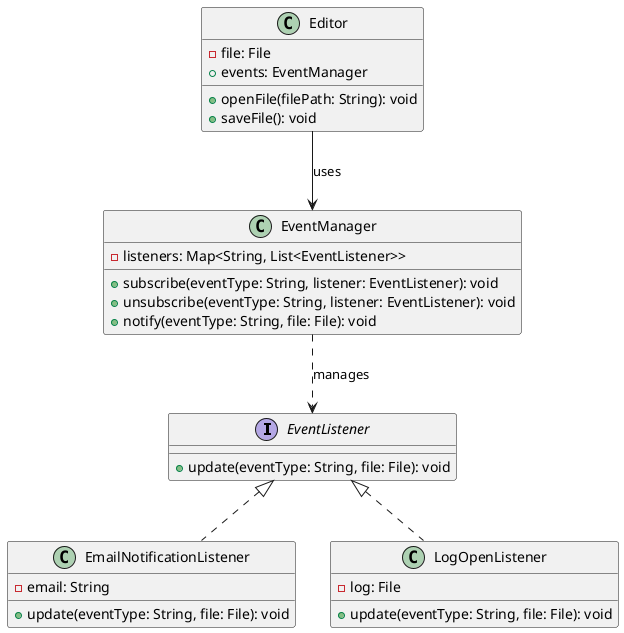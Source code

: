 @startuml
interface EventListener {
    +update(eventType: String, file: File): void
}

class EmailNotificationListener {
    -email: String
    +update(eventType: String, file: File): void
}

class LogOpenListener {
    -log: File
    +update(eventType: String, file: File): void
}

class EventManager {
    -listeners: Map<String, List<EventListener>>
    +subscribe(eventType: String, listener: EventListener): void
    +unsubscribe(eventType: String, listener: EventListener): void
    +notify(eventType: String, file: File): void
}

class Editor {
    -file: File
    +events: EventManager
    +openFile(filePath: String): void
    +saveFile(): void
}

EventManager ..> EventListener : "manages"
Editor --> EventManager : "uses"
EventListener <|.. EmailNotificationListener
EventListener <|.. LogOpenListener
@enduml

